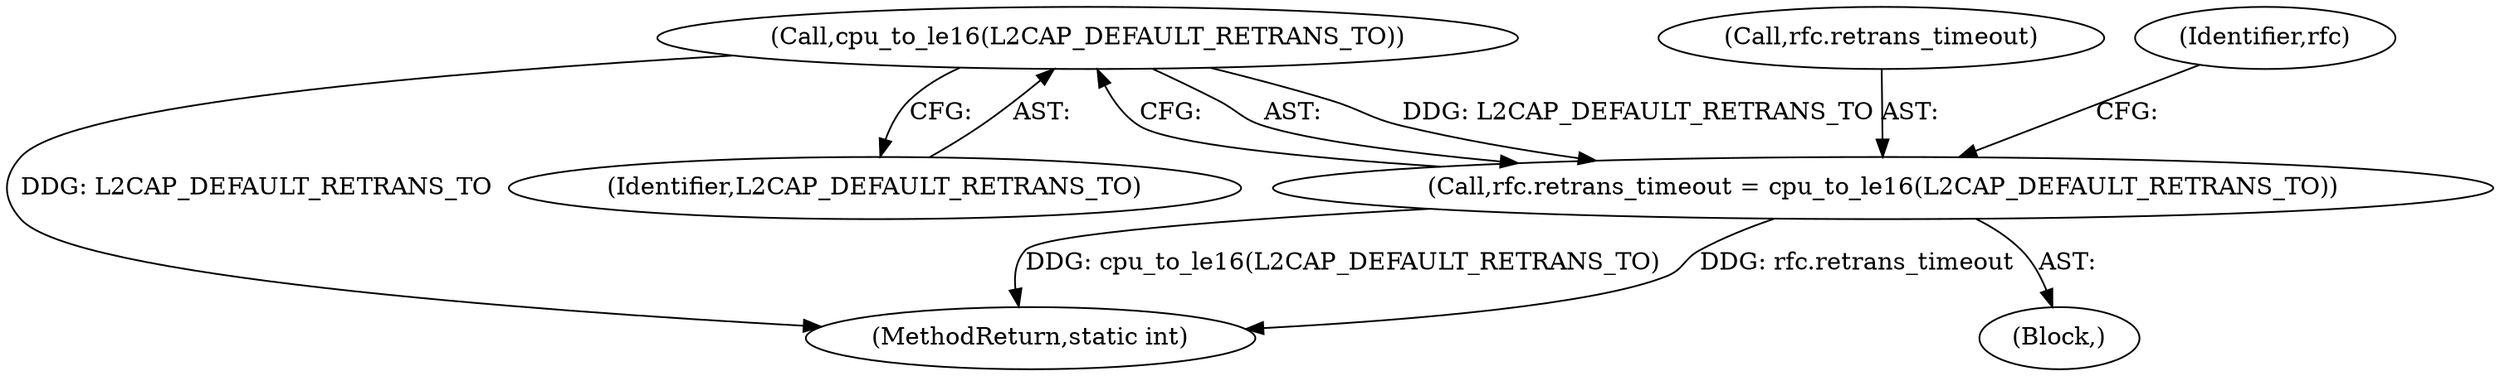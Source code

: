 digraph "1_linux_f2fcfcd670257236ebf2088bbdf26f6a8ef459fe@del" {
"1000165" [label="(Call,cpu_to_le16(L2CAP_DEFAULT_RETRANS_TO))"];
"1000161" [label="(Call,rfc.retrans_timeout = cpu_to_le16(L2CAP_DEFAULT_RETRANS_TO))"];
"1000161" [label="(Call,rfc.retrans_timeout = cpu_to_le16(L2CAP_DEFAULT_RETRANS_TO))"];
"1000208" [label="(MethodReturn,static int)"];
"1000162" [label="(Call,rfc.retrans_timeout)"];
"1000166" [label="(Identifier,L2CAP_DEFAULT_RETRANS_TO)"];
"1000169" [label="(Identifier,rfc)"];
"1000165" [label="(Call,cpu_to_le16(L2CAP_DEFAULT_RETRANS_TO))"];
"1000128" [label="(Block,)"];
"1000165" -> "1000161"  [label="AST: "];
"1000165" -> "1000166"  [label="CFG: "];
"1000166" -> "1000165"  [label="AST: "];
"1000161" -> "1000165"  [label="CFG: "];
"1000165" -> "1000208"  [label="DDG: L2CAP_DEFAULT_RETRANS_TO"];
"1000165" -> "1000161"  [label="DDG: L2CAP_DEFAULT_RETRANS_TO"];
"1000161" -> "1000128"  [label="AST: "];
"1000162" -> "1000161"  [label="AST: "];
"1000169" -> "1000161"  [label="CFG: "];
"1000161" -> "1000208"  [label="DDG: rfc.retrans_timeout"];
"1000161" -> "1000208"  [label="DDG: cpu_to_le16(L2CAP_DEFAULT_RETRANS_TO)"];
}
